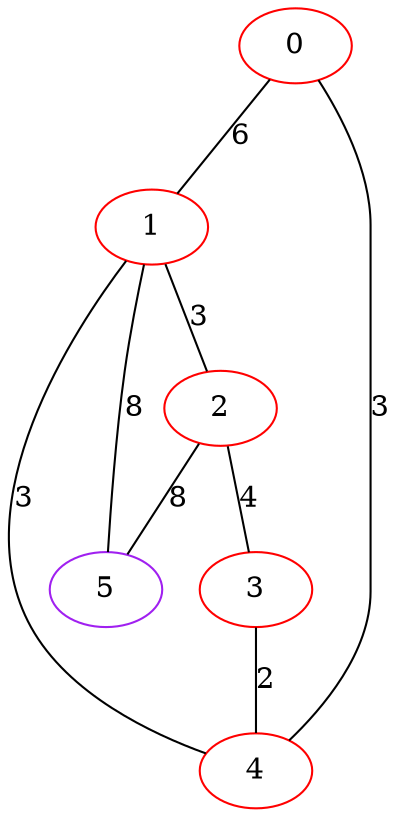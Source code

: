 graph "" {
0 [color=red, weight=1];
1 [color=red, weight=1];
2 [color=red, weight=1];
3 [color=red, weight=1];
4 [color=red, weight=1];
5 [color=purple, weight=4];
0 -- 1  [key=0, label=6];
0 -- 4  [key=0, label=3];
1 -- 2  [key=0, label=3];
1 -- 4  [key=0, label=3];
1 -- 5  [key=0, label=8];
2 -- 3  [key=0, label=4];
2 -- 5  [key=0, label=8];
3 -- 4  [key=0, label=2];
}
